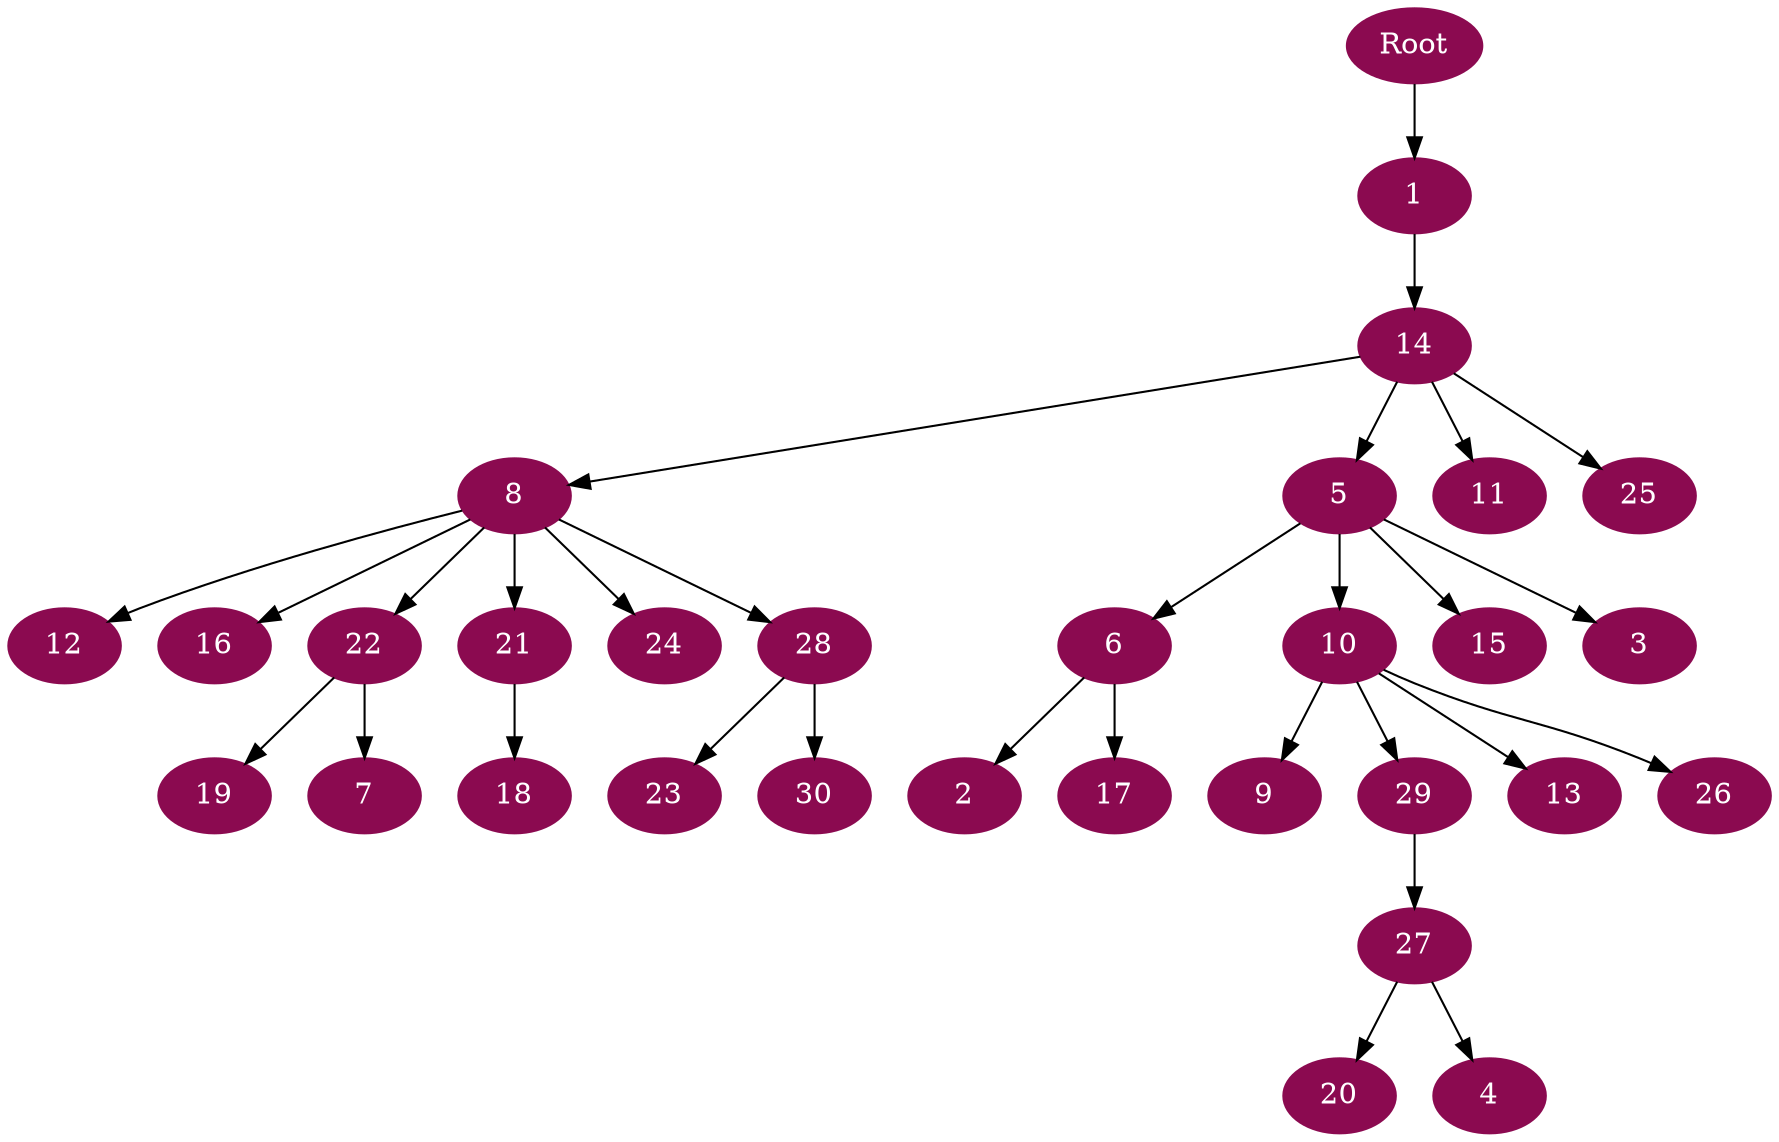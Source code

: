 digraph G {
node [color=deeppink4, style=filled, fontcolor=white];
Root -> 1;
1 -> 14;
14 -> 8;
8 -> 12;
8 -> 16;
8 -> 22;
22 -> 19;
22 -> 7;
8 -> 21;
21 -> 18;
8 -> 24;
8 -> 28;
28 -> 23;
28 -> 30;
14 -> 5;
5 -> 6;
6 -> 2;
6 -> 17;
5 -> 10;
10 -> 9;
10 -> 29;
29 -> 27;
27 -> 20;
27 -> 4;
10 -> 13;
10 -> 26;
5 -> 15;
5 -> 3;
14 -> 11;
14 -> 25;
}
